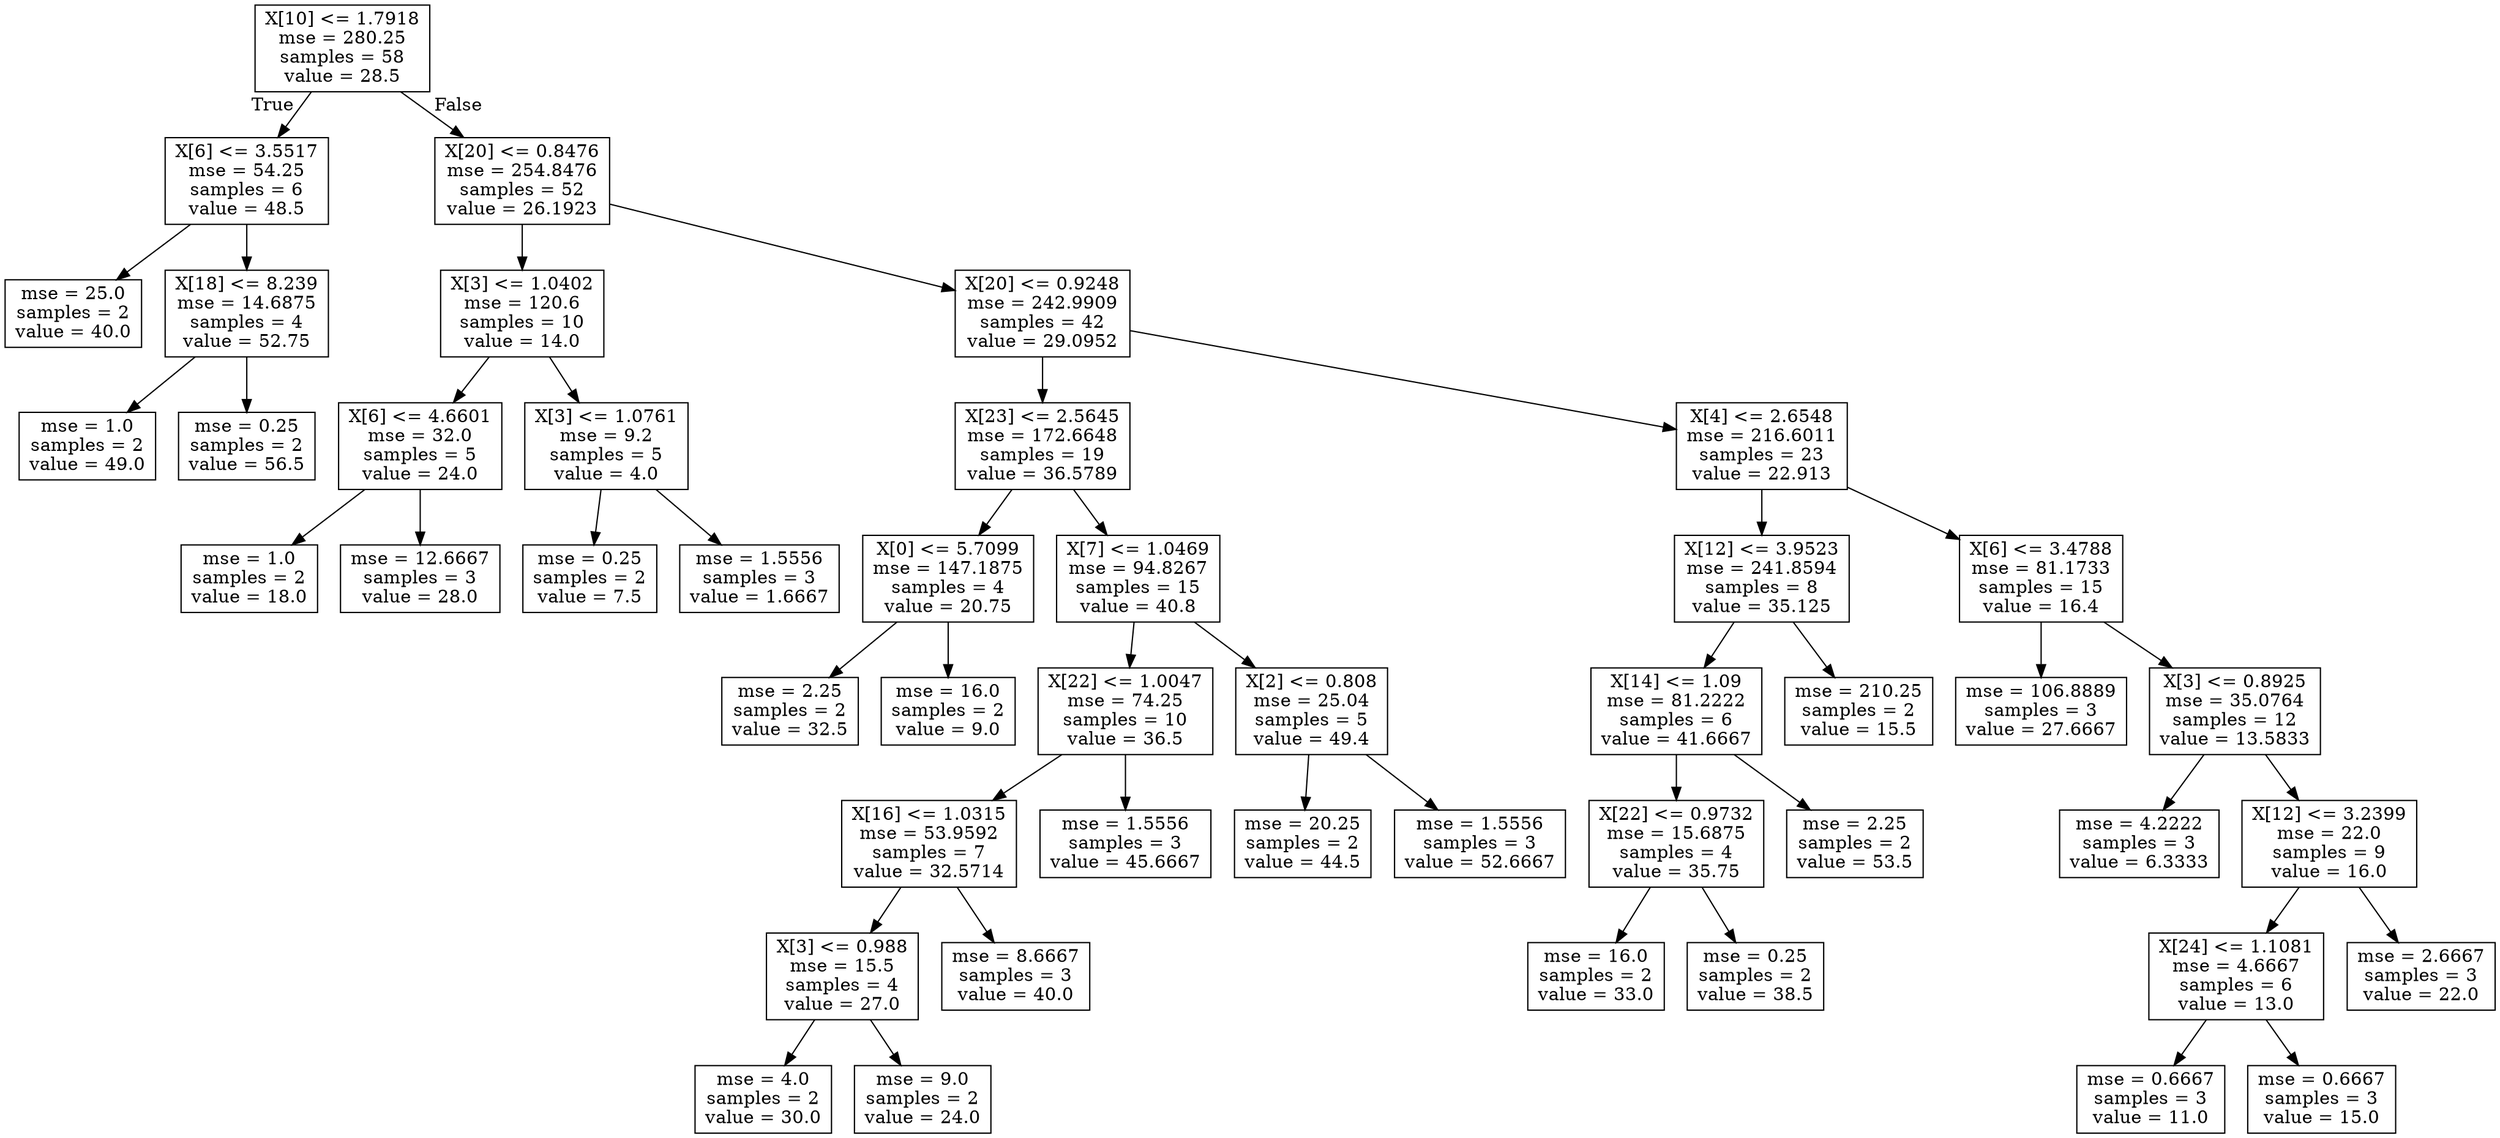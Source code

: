 digraph Tree {
node [shape=box] ;
0 [label="X[10] <= 1.7918\nmse = 280.25\nsamples = 58\nvalue = 28.5"] ;
1 [label="X[6] <= 3.5517\nmse = 54.25\nsamples = 6\nvalue = 48.5"] ;
0 -> 1 [labeldistance=2.5, labelangle=45, headlabel="True"] ;
2 [label="mse = 25.0\nsamples = 2\nvalue = 40.0"] ;
1 -> 2 ;
3 [label="X[18] <= 8.239\nmse = 14.6875\nsamples = 4\nvalue = 52.75"] ;
1 -> 3 ;
4 [label="mse = 1.0\nsamples = 2\nvalue = 49.0"] ;
3 -> 4 ;
5 [label="mse = 0.25\nsamples = 2\nvalue = 56.5"] ;
3 -> 5 ;
6 [label="X[20] <= 0.8476\nmse = 254.8476\nsamples = 52\nvalue = 26.1923"] ;
0 -> 6 [labeldistance=2.5, labelangle=-45, headlabel="False"] ;
7 [label="X[3] <= 1.0402\nmse = 120.6\nsamples = 10\nvalue = 14.0"] ;
6 -> 7 ;
8 [label="X[6] <= 4.6601\nmse = 32.0\nsamples = 5\nvalue = 24.0"] ;
7 -> 8 ;
9 [label="mse = 1.0\nsamples = 2\nvalue = 18.0"] ;
8 -> 9 ;
10 [label="mse = 12.6667\nsamples = 3\nvalue = 28.0"] ;
8 -> 10 ;
11 [label="X[3] <= 1.0761\nmse = 9.2\nsamples = 5\nvalue = 4.0"] ;
7 -> 11 ;
12 [label="mse = 0.25\nsamples = 2\nvalue = 7.5"] ;
11 -> 12 ;
13 [label="mse = 1.5556\nsamples = 3\nvalue = 1.6667"] ;
11 -> 13 ;
14 [label="X[20] <= 0.9248\nmse = 242.9909\nsamples = 42\nvalue = 29.0952"] ;
6 -> 14 ;
15 [label="X[23] <= 2.5645\nmse = 172.6648\nsamples = 19\nvalue = 36.5789"] ;
14 -> 15 ;
16 [label="X[0] <= 5.7099\nmse = 147.1875\nsamples = 4\nvalue = 20.75"] ;
15 -> 16 ;
17 [label="mse = 2.25\nsamples = 2\nvalue = 32.5"] ;
16 -> 17 ;
18 [label="mse = 16.0\nsamples = 2\nvalue = 9.0"] ;
16 -> 18 ;
19 [label="X[7] <= 1.0469\nmse = 94.8267\nsamples = 15\nvalue = 40.8"] ;
15 -> 19 ;
20 [label="X[22] <= 1.0047\nmse = 74.25\nsamples = 10\nvalue = 36.5"] ;
19 -> 20 ;
21 [label="X[16] <= 1.0315\nmse = 53.9592\nsamples = 7\nvalue = 32.5714"] ;
20 -> 21 ;
22 [label="X[3] <= 0.988\nmse = 15.5\nsamples = 4\nvalue = 27.0"] ;
21 -> 22 ;
23 [label="mse = 4.0\nsamples = 2\nvalue = 30.0"] ;
22 -> 23 ;
24 [label="mse = 9.0\nsamples = 2\nvalue = 24.0"] ;
22 -> 24 ;
25 [label="mse = 8.6667\nsamples = 3\nvalue = 40.0"] ;
21 -> 25 ;
26 [label="mse = 1.5556\nsamples = 3\nvalue = 45.6667"] ;
20 -> 26 ;
27 [label="X[2] <= 0.808\nmse = 25.04\nsamples = 5\nvalue = 49.4"] ;
19 -> 27 ;
28 [label="mse = 20.25\nsamples = 2\nvalue = 44.5"] ;
27 -> 28 ;
29 [label="mse = 1.5556\nsamples = 3\nvalue = 52.6667"] ;
27 -> 29 ;
30 [label="X[4] <= 2.6548\nmse = 216.6011\nsamples = 23\nvalue = 22.913"] ;
14 -> 30 ;
31 [label="X[12] <= 3.9523\nmse = 241.8594\nsamples = 8\nvalue = 35.125"] ;
30 -> 31 ;
32 [label="X[14] <= 1.09\nmse = 81.2222\nsamples = 6\nvalue = 41.6667"] ;
31 -> 32 ;
33 [label="X[22] <= 0.9732\nmse = 15.6875\nsamples = 4\nvalue = 35.75"] ;
32 -> 33 ;
34 [label="mse = 16.0\nsamples = 2\nvalue = 33.0"] ;
33 -> 34 ;
35 [label="mse = 0.25\nsamples = 2\nvalue = 38.5"] ;
33 -> 35 ;
36 [label="mse = 2.25\nsamples = 2\nvalue = 53.5"] ;
32 -> 36 ;
37 [label="mse = 210.25\nsamples = 2\nvalue = 15.5"] ;
31 -> 37 ;
38 [label="X[6] <= 3.4788\nmse = 81.1733\nsamples = 15\nvalue = 16.4"] ;
30 -> 38 ;
39 [label="mse = 106.8889\nsamples = 3\nvalue = 27.6667"] ;
38 -> 39 ;
40 [label="X[3] <= 0.8925\nmse = 35.0764\nsamples = 12\nvalue = 13.5833"] ;
38 -> 40 ;
41 [label="mse = 4.2222\nsamples = 3\nvalue = 6.3333"] ;
40 -> 41 ;
42 [label="X[12] <= 3.2399\nmse = 22.0\nsamples = 9\nvalue = 16.0"] ;
40 -> 42 ;
43 [label="X[24] <= 1.1081\nmse = 4.6667\nsamples = 6\nvalue = 13.0"] ;
42 -> 43 ;
44 [label="mse = 0.6667\nsamples = 3\nvalue = 11.0"] ;
43 -> 44 ;
45 [label="mse = 0.6667\nsamples = 3\nvalue = 15.0"] ;
43 -> 45 ;
46 [label="mse = 2.6667\nsamples = 3\nvalue = 22.0"] ;
42 -> 46 ;
}